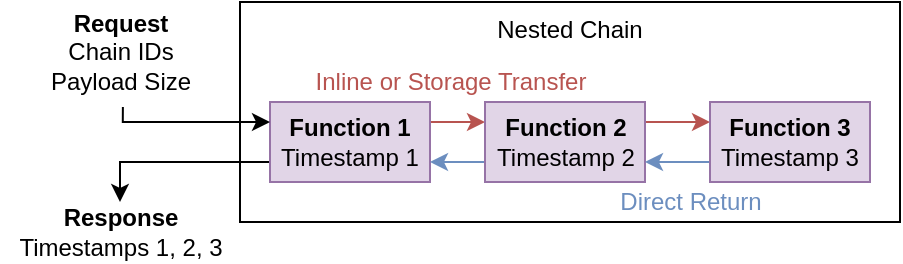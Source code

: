 <mxfile version="14.4.9" type="device"><diagram id="G3yi2-3kXQz_oc2XHL7p" name="Page-1"><mxGraphModel dx="981" dy="521" grid="1" gridSize="10" guides="1" tooltips="1" connect="1" arrows="1" fold="1" page="1" pageScale="1" pageWidth="850" pageHeight="1100" math="0" shadow="0"><root><mxCell id="0"/><mxCell id="1" parent="0"/><mxCell id="kAjMBaeV-F2AxSe22glq-9" value="Nested Chain" style="rounded=0;whiteSpace=wrap;html=1;labelBackgroundColor=none;labelBorderColor=none;verticalAlign=top;" vertex="1" parent="1"><mxGeometry x="130" y="30" width="330" height="110" as="geometry"/></mxCell><mxCell id="kAjMBaeV-F2AxSe22glq-5" value="" style="edgeStyle=orthogonalEdgeStyle;rounded=0;orthogonalLoop=1;jettySize=auto;html=1;gradientColor=#ea6b66;fillColor=#f8cecc;strokeColor=#b85450;" edge="1" parent="1" source="kAjMBaeV-F2AxSe22glq-1" target="kAjMBaeV-F2AxSe22glq-3"><mxGeometry relative="1" as="geometry"><Array as="points"><mxPoint x="237.5" y="90"/><mxPoint x="237.5" y="90"/></Array></mxGeometry></mxCell><mxCell id="kAjMBaeV-F2AxSe22glq-15" value="" style="edgeStyle=orthogonalEdgeStyle;rounded=0;orthogonalLoop=1;jettySize=auto;html=1;gradientColor=#7ea6e0;fillColor=#dae8fc;" edge="1" parent="1" source="kAjMBaeV-F2AxSe22glq-1" target="kAjMBaeV-F2AxSe22glq-14"><mxGeometry relative="1" as="geometry"><Array as="points"><mxPoint x="130" y="110"/><mxPoint x="130" y="110"/></Array></mxGeometry></mxCell><mxCell id="kAjMBaeV-F2AxSe22glq-1" value="&lt;div&gt;&lt;b&gt;Function 1&lt;/b&gt;&lt;/div&gt;&lt;div&gt;Timestamp 1&lt;br&gt;&lt;/div&gt;" style="rounded=0;whiteSpace=wrap;html=1;fillColor=#e1d5e7;strokeColor=#9673a6;" vertex="1" parent="1"><mxGeometry x="145" y="80" width="80" height="40" as="geometry"/></mxCell><mxCell id="kAjMBaeV-F2AxSe22glq-6" value="" style="edgeStyle=orthogonalEdgeStyle;rounded=0;orthogonalLoop=1;jettySize=auto;html=1;gradientColor=#ea6b66;fillColor=#f8cecc;strokeColor=#b85450;" edge="1" parent="1" source="kAjMBaeV-F2AxSe22glq-3" target="kAjMBaeV-F2AxSe22glq-4"><mxGeometry relative="1" as="geometry"><Array as="points"><mxPoint x="357.5" y="90"/><mxPoint x="357.5" y="90"/></Array></mxGeometry></mxCell><mxCell id="kAjMBaeV-F2AxSe22glq-8" value="" style="edgeStyle=orthogonalEdgeStyle;rounded=0;orthogonalLoop=1;jettySize=auto;html=1;gradientColor=#7ea6e0;fillColor=#dae8fc;strokeColor=#6c8ebf;" edge="1" parent="1" source="kAjMBaeV-F2AxSe22glq-3" target="kAjMBaeV-F2AxSe22glq-1"><mxGeometry relative="1" as="geometry"><Array as="points"><mxPoint x="237.5" y="110"/><mxPoint x="237.5" y="110"/></Array></mxGeometry></mxCell><mxCell id="kAjMBaeV-F2AxSe22glq-3" value="&lt;div&gt;&lt;b&gt;Function 2&lt;/b&gt;&lt;br&gt;&lt;/div&gt;&lt;div&gt;Timestamp 2&lt;br&gt;&lt;/div&gt;" style="rounded=0;whiteSpace=wrap;html=1;fillColor=#e1d5e7;strokeColor=#9673a6;" vertex="1" parent="1"><mxGeometry x="252.5" y="80" width="80" height="40" as="geometry"/></mxCell><mxCell id="kAjMBaeV-F2AxSe22glq-7" value="" style="edgeStyle=orthogonalEdgeStyle;rounded=0;orthogonalLoop=1;jettySize=auto;html=1;gradientColor=#7ea6e0;fillColor=#dae8fc;strokeColor=#6c8ebf;" edge="1" parent="1" source="kAjMBaeV-F2AxSe22glq-4" target="kAjMBaeV-F2AxSe22glq-3"><mxGeometry relative="1" as="geometry"><Array as="points"><mxPoint x="357.5" y="110"/><mxPoint x="357.5" y="110"/></Array></mxGeometry></mxCell><mxCell id="kAjMBaeV-F2AxSe22glq-4" value="&lt;div&gt;&lt;b&gt;Function 3&lt;/b&gt;&lt;br&gt;&lt;/div&gt;&lt;div&gt;Timestamp 3&lt;br&gt;&lt;/div&gt;" style="rounded=0;whiteSpace=wrap;html=1;fillColor=#e1d5e7;strokeColor=#9673a6;" vertex="1" parent="1"><mxGeometry x="365" y="80" width="80" height="40" as="geometry"/></mxCell><mxCell id="kAjMBaeV-F2AxSe22glq-11" value="" style="edgeStyle=orthogonalEdgeStyle;rounded=0;orthogonalLoop=1;jettySize=auto;html=1;gradientColor=#ea6b66;fillColor=#f8cecc;entryX=0;entryY=0.25;entryDx=0;entryDy=0;exitX=0.518;exitY=1.049;exitDx=0;exitDy=0;exitPerimeter=0;" edge="1" parent="1" source="kAjMBaeV-F2AxSe22glq-10" target="kAjMBaeV-F2AxSe22glq-1"><mxGeometry relative="1" as="geometry"><Array as="points"><mxPoint x="71" y="90"/></Array></mxGeometry></mxCell><mxCell id="kAjMBaeV-F2AxSe22glq-10" value="&lt;div&gt;&lt;b&gt;&lt;font style=&quot;font-size: 12px&quot;&gt;Request&lt;/font&gt;&lt;/b&gt;&lt;/div&gt;&lt;div&gt;&lt;font style=&quot;font-size: 12px&quot;&gt;Chain IDs&lt;/font&gt;&lt;/div&gt;&lt;div&gt;&lt;font style=&quot;font-size: 12px&quot;&gt;Payload Size&lt;/font&gt;&lt;/div&gt;" style="text;html=1;align=center;verticalAlign=middle;resizable=0;points=[];autosize=1;" vertex="1" parent="1"><mxGeometry x="30" y="30" width="80" height="50" as="geometry"/></mxCell><mxCell id="kAjMBaeV-F2AxSe22glq-14" value="&lt;div&gt;&lt;b&gt;Response&lt;/b&gt;&lt;/div&gt;&lt;div&gt;Timestamps 1, 2, 3&lt;br&gt;&lt;/div&gt;" style="text;html=1;align=center;verticalAlign=middle;resizable=0;points=[];autosize=1;" vertex="1" parent="1"><mxGeometry x="10" y="130" width="120" height="30" as="geometry"/></mxCell><mxCell id="kAjMBaeV-F2AxSe22glq-16" value="&lt;font color=&quot;#B85450&quot;&gt;Inline or Storage Transfer&lt;/font&gt;" style="text;html=1;align=center;verticalAlign=middle;resizable=0;points=[];autosize=1;" vertex="1" parent="1"><mxGeometry x="160" y="60" width="150" height="20" as="geometry"/></mxCell><mxCell id="kAjMBaeV-F2AxSe22glq-17" value="&lt;font color=&quot;#6C8EBF&quot;&gt;Direct Return&lt;/font&gt;" style="text;html=1;align=center;verticalAlign=middle;resizable=0;points=[];autosize=1;" vertex="1" parent="1"><mxGeometry x="310" y="120" width="90" height="20" as="geometry"/></mxCell></root></mxGraphModel></diagram></mxfile>